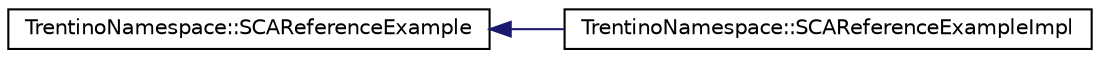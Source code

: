 digraph G
{
  edge [fontname="Helvetica",fontsize="10",labelfontname="Helvetica",labelfontsize="10"];
  node [fontname="Helvetica",fontsize="10",shape=record];
  rankdir="LR";
  Node1 [label="TrentinoNamespace::SCAReferenceExample",height=0.2,width=0.4,color="black", fillcolor="white", style="filled",URL="$class_trentino_namespace_1_1_s_c_a_reference_example.html"];
  Node1 -> Node2 [dir="back",color="midnightblue",fontsize="10",style="solid",fontname="Helvetica"];
  Node2 [label="TrentinoNamespace::SCAReferenceExampleImpl",height=0.2,width=0.4,color="black", fillcolor="white", style="filled",URL="$class_trentino_namespace_1_1_s_c_a_reference_example_impl.html"];
}
